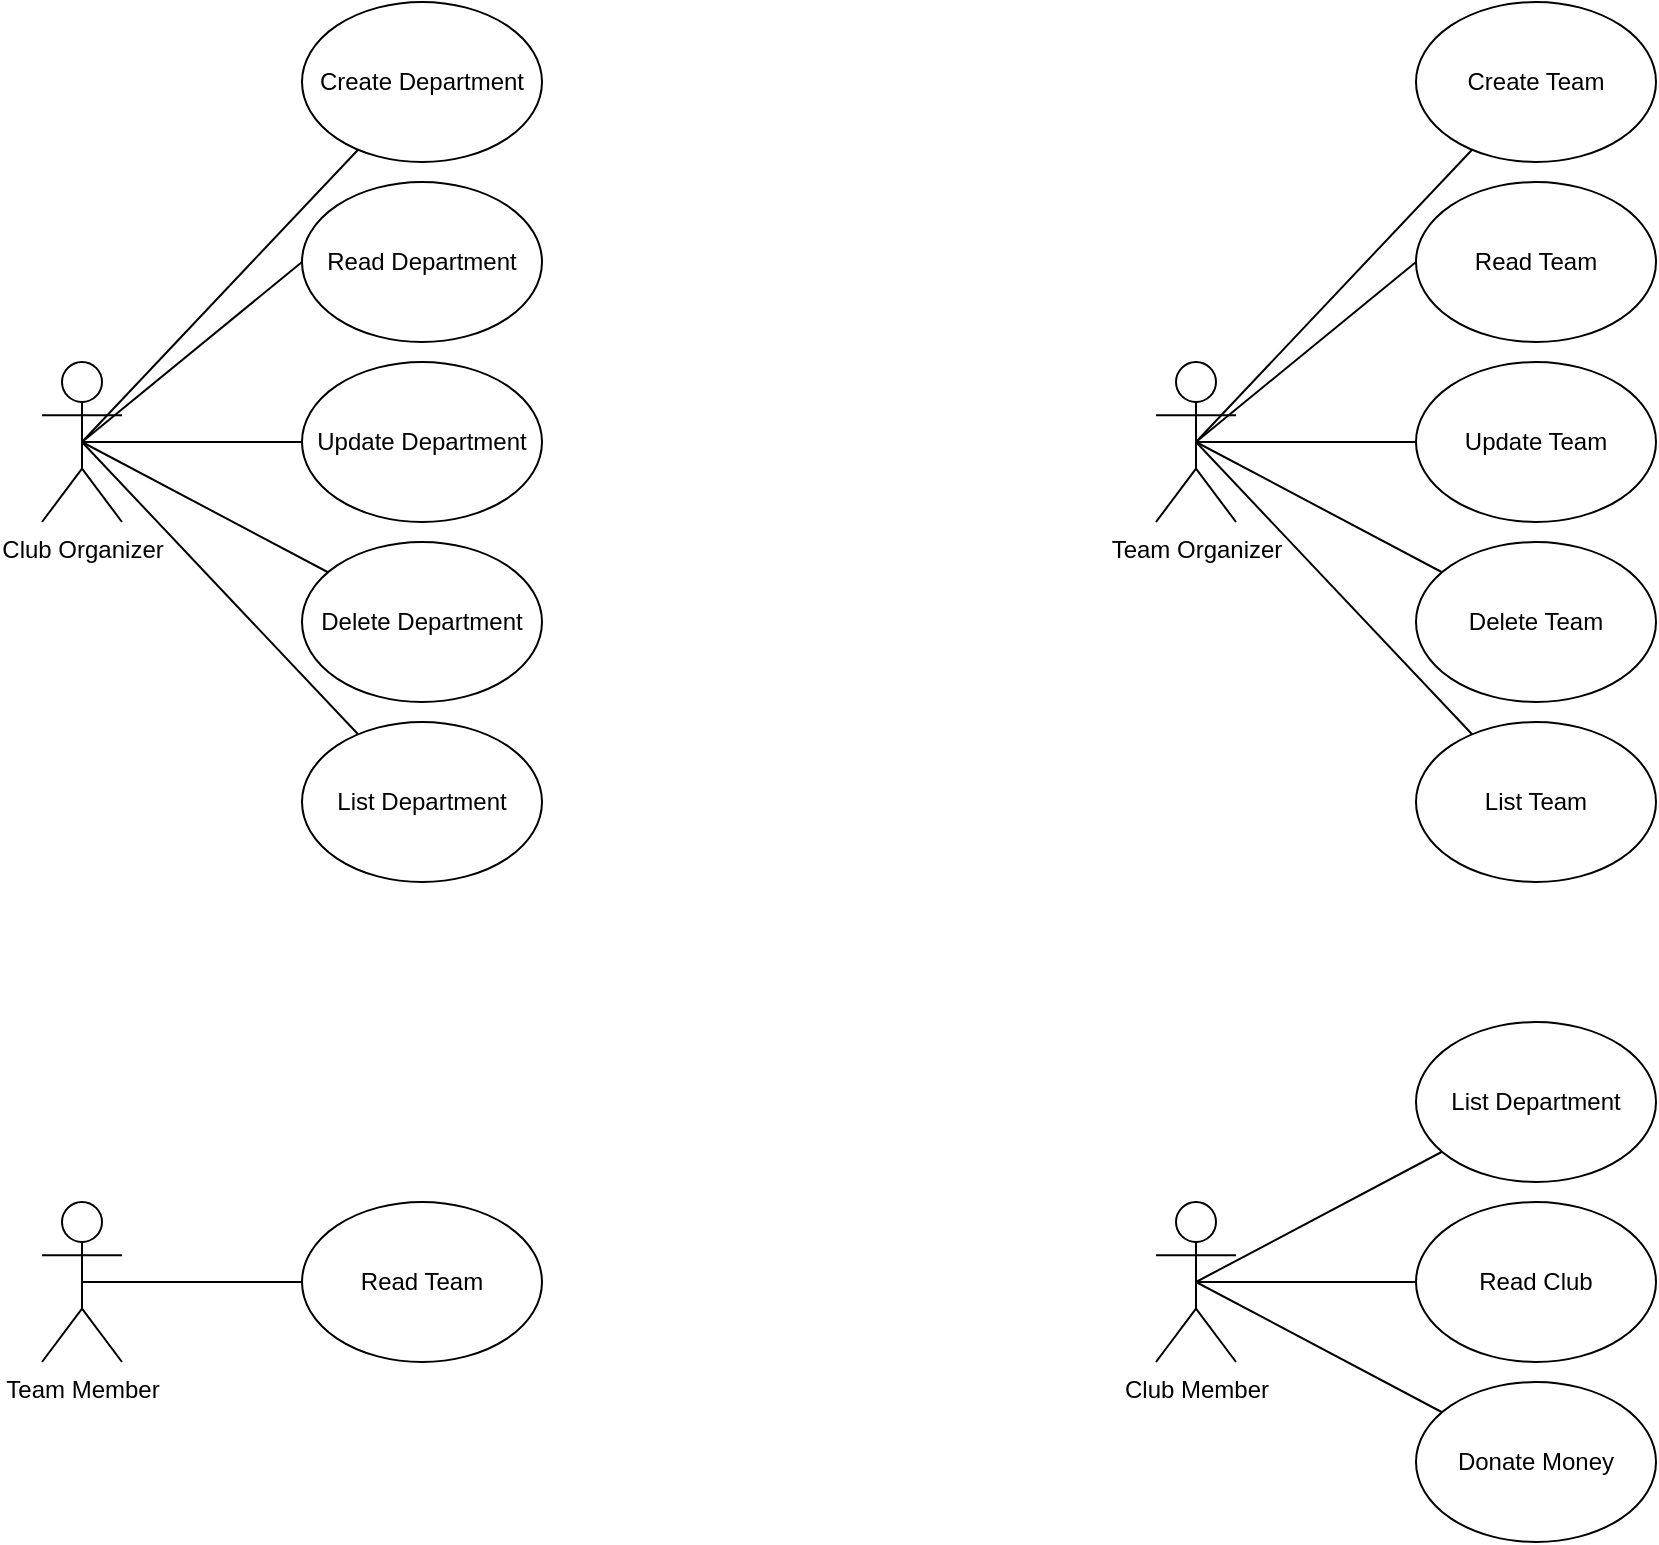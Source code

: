 <mxfile version="14.7.7" type="device"><diagram id="p5UUzyhPHsj4HXZsn-TG" name="Page-1"><mxGraphModel dx="895" dy="739" grid="1" gridSize="10" guides="1" tooltips="1" connect="1" arrows="1" fold="1" page="1" pageScale="1" pageWidth="827" pageHeight="1169" math="0" shadow="0"><root><mxCell id="0"/><mxCell id="1" parent="0"/><mxCell id="9v6svEEhEWFP7TPKSjcC-7" style="orthogonalLoop=1;jettySize=auto;html=1;rounded=0;endArrow=none;endFill=0;" edge="1" parent="1" target="9v6svEEhEWFP7TPKSjcC-2"><mxGeometry relative="1" as="geometry"><mxPoint x="40" y="220" as="sourcePoint"/></mxGeometry></mxCell><mxCell id="9v6svEEhEWFP7TPKSjcC-8" style="edgeStyle=none;rounded=0;orthogonalLoop=1;jettySize=auto;html=1;entryX=0;entryY=0.5;entryDx=0;entryDy=0;endArrow=none;endFill=0;exitX=0.5;exitY=0.5;exitDx=0;exitDy=0;exitPerimeter=0;" edge="1" parent="1" source="9v6svEEhEWFP7TPKSjcC-1" target="9v6svEEhEWFP7TPKSjcC-3"><mxGeometry relative="1" as="geometry"><mxPoint x="60" y="170" as="sourcePoint"/></mxGeometry></mxCell><mxCell id="9v6svEEhEWFP7TPKSjcC-9" style="edgeStyle=none;rounded=0;orthogonalLoop=1;jettySize=auto;html=1;entryX=0;entryY=0.5;entryDx=0;entryDy=0;endArrow=none;endFill=0;exitX=0.5;exitY=0.5;exitDx=0;exitDy=0;exitPerimeter=0;" edge="1" parent="1" source="9v6svEEhEWFP7TPKSjcC-1" target="9v6svEEhEWFP7TPKSjcC-4"><mxGeometry relative="1" as="geometry"/></mxCell><mxCell id="9v6svEEhEWFP7TPKSjcC-1" value="Club Organizer" style="shape=umlActor;verticalLabelPosition=bottom;verticalAlign=top;html=1;outlineConnect=0;" vertex="1" parent="1"><mxGeometry x="20" y="180" width="40" height="80" as="geometry"/></mxCell><mxCell id="9v6svEEhEWFP7TPKSjcC-2" value="Create Department" style="ellipse;whiteSpace=wrap;html=1;" vertex="1" parent="1"><mxGeometry x="150" width="120" height="80" as="geometry"/></mxCell><mxCell id="9v6svEEhEWFP7TPKSjcC-3" value="Read Department" style="ellipse;whiteSpace=wrap;html=1;" vertex="1" parent="1"><mxGeometry x="150" y="90" width="120" height="80" as="geometry"/></mxCell><mxCell id="9v6svEEhEWFP7TPKSjcC-4" value="Update Department" style="ellipse;whiteSpace=wrap;html=1;" vertex="1" parent="1"><mxGeometry x="150" y="180" width="120" height="80" as="geometry"/></mxCell><mxCell id="9v6svEEhEWFP7TPKSjcC-10" style="edgeStyle=none;rounded=0;orthogonalLoop=1;jettySize=auto;html=1;endArrow=none;endFill=0;entryX=0.5;entryY=0.5;entryDx=0;entryDy=0;entryPerimeter=0;" edge="1" parent="1" source="9v6svEEhEWFP7TPKSjcC-5" target="9v6svEEhEWFP7TPKSjcC-1"><mxGeometry relative="1" as="geometry"><mxPoint x="60" y="170" as="targetPoint"/></mxGeometry></mxCell><mxCell id="9v6svEEhEWFP7TPKSjcC-5" value="Delete Department" style="ellipse;whiteSpace=wrap;html=1;" vertex="1" parent="1"><mxGeometry x="150" y="270" width="120" height="80" as="geometry"/></mxCell><mxCell id="9v6svEEhEWFP7TPKSjcC-11" style="edgeStyle=none;rounded=0;orthogonalLoop=1;jettySize=auto;html=1;endArrow=none;endFill=0;entryX=0.5;entryY=0.5;entryDx=0;entryDy=0;entryPerimeter=0;" edge="1" parent="1" source="9v6svEEhEWFP7TPKSjcC-6" target="9v6svEEhEWFP7TPKSjcC-1"><mxGeometry relative="1" as="geometry"><mxPoint x="60" y="170" as="targetPoint"/></mxGeometry></mxCell><mxCell id="9v6svEEhEWFP7TPKSjcC-6" value="List Department" style="ellipse;whiteSpace=wrap;html=1;" vertex="1" parent="1"><mxGeometry x="150" y="360" width="120" height="80" as="geometry"/></mxCell><mxCell id="9v6svEEhEWFP7TPKSjcC-12" style="orthogonalLoop=1;jettySize=auto;html=1;rounded=0;endArrow=none;endFill=0;" edge="1" parent="1" target="9v6svEEhEWFP7TPKSjcC-16"><mxGeometry relative="1" as="geometry"><mxPoint x="597" y="220" as="sourcePoint"/></mxGeometry></mxCell><mxCell id="9v6svEEhEWFP7TPKSjcC-13" style="edgeStyle=none;rounded=0;orthogonalLoop=1;jettySize=auto;html=1;entryX=0;entryY=0.5;entryDx=0;entryDy=0;endArrow=none;endFill=0;exitX=0.5;exitY=0.5;exitDx=0;exitDy=0;exitPerimeter=0;" edge="1" parent="1" source="9v6svEEhEWFP7TPKSjcC-15" target="9v6svEEhEWFP7TPKSjcC-17"><mxGeometry relative="1" as="geometry"><mxPoint x="617" y="170" as="sourcePoint"/></mxGeometry></mxCell><mxCell id="9v6svEEhEWFP7TPKSjcC-14" style="edgeStyle=none;rounded=0;orthogonalLoop=1;jettySize=auto;html=1;entryX=0;entryY=0.5;entryDx=0;entryDy=0;endArrow=none;endFill=0;exitX=0.5;exitY=0.5;exitDx=0;exitDy=0;exitPerimeter=0;" edge="1" parent="1" source="9v6svEEhEWFP7TPKSjcC-15" target="9v6svEEhEWFP7TPKSjcC-18"><mxGeometry relative="1" as="geometry"/></mxCell><mxCell id="9v6svEEhEWFP7TPKSjcC-15" value="Team Organizer" style="shape=umlActor;verticalLabelPosition=bottom;verticalAlign=top;html=1;outlineConnect=0;" vertex="1" parent="1"><mxGeometry x="577" y="180" width="40" height="80" as="geometry"/></mxCell><mxCell id="9v6svEEhEWFP7TPKSjcC-16" value="Create Team" style="ellipse;whiteSpace=wrap;html=1;" vertex="1" parent="1"><mxGeometry x="707" width="120" height="80" as="geometry"/></mxCell><mxCell id="9v6svEEhEWFP7TPKSjcC-17" value="Read Team" style="ellipse;whiteSpace=wrap;html=1;" vertex="1" parent="1"><mxGeometry x="707" y="90" width="120" height="80" as="geometry"/></mxCell><mxCell id="9v6svEEhEWFP7TPKSjcC-18" value="Update Team" style="ellipse;whiteSpace=wrap;html=1;" vertex="1" parent="1"><mxGeometry x="707" y="180" width="120" height="80" as="geometry"/></mxCell><mxCell id="9v6svEEhEWFP7TPKSjcC-19" style="edgeStyle=none;rounded=0;orthogonalLoop=1;jettySize=auto;html=1;endArrow=none;endFill=0;entryX=0.5;entryY=0.5;entryDx=0;entryDy=0;entryPerimeter=0;" edge="1" parent="1" source="9v6svEEhEWFP7TPKSjcC-20" target="9v6svEEhEWFP7TPKSjcC-15"><mxGeometry relative="1" as="geometry"><mxPoint x="617" y="170" as="targetPoint"/></mxGeometry></mxCell><mxCell id="9v6svEEhEWFP7TPKSjcC-20" value="Delete Team" style="ellipse;whiteSpace=wrap;html=1;" vertex="1" parent="1"><mxGeometry x="707" y="270" width="120" height="80" as="geometry"/></mxCell><mxCell id="9v6svEEhEWFP7TPKSjcC-21" style="edgeStyle=none;rounded=0;orthogonalLoop=1;jettySize=auto;html=1;endArrow=none;endFill=0;entryX=0.5;entryY=0.5;entryDx=0;entryDy=0;entryPerimeter=0;" edge="1" parent="1" source="9v6svEEhEWFP7TPKSjcC-22" target="9v6svEEhEWFP7TPKSjcC-15"><mxGeometry relative="1" as="geometry"><mxPoint x="617" y="170" as="targetPoint"/></mxGeometry></mxCell><mxCell id="9v6svEEhEWFP7TPKSjcC-22" value="List Team" style="ellipse;whiteSpace=wrap;html=1;" vertex="1" parent="1"><mxGeometry x="707" y="360" width="120" height="80" as="geometry"/></mxCell><mxCell id="9v6svEEhEWFP7TPKSjcC-23" value="Team Member" style="shape=umlActor;verticalLabelPosition=bottom;verticalAlign=top;html=1;outlineConnect=0;" vertex="1" parent="1"><mxGeometry x="20" y="600" width="40" height="80" as="geometry"/></mxCell><mxCell id="9v6svEEhEWFP7TPKSjcC-25" style="edgeStyle=none;rounded=0;orthogonalLoop=1;jettySize=auto;html=1;entryX=0.5;entryY=0.5;entryDx=0;entryDy=0;entryPerimeter=0;endArrow=none;endFill=0;" edge="1" parent="1" source="9v6svEEhEWFP7TPKSjcC-24" target="9v6svEEhEWFP7TPKSjcC-23"><mxGeometry relative="1" as="geometry"/></mxCell><mxCell id="9v6svEEhEWFP7TPKSjcC-24" value="Read Team" style="ellipse;whiteSpace=wrap;html=1;" vertex="1" parent="1"><mxGeometry x="150" y="600" width="120" height="80" as="geometry"/></mxCell><mxCell id="9v6svEEhEWFP7TPKSjcC-26" value="Club Member" style="shape=umlActor;verticalLabelPosition=bottom;verticalAlign=top;html=1;outlineConnect=0;" vertex="1" parent="1"><mxGeometry x="577" y="600" width="40" height="80" as="geometry"/></mxCell><mxCell id="9v6svEEhEWFP7TPKSjcC-27" style="edgeStyle=none;rounded=0;orthogonalLoop=1;jettySize=auto;html=1;entryX=0.5;entryY=0.5;entryDx=0;entryDy=0;entryPerimeter=0;endArrow=none;endFill=0;" edge="1" parent="1" source="9v6svEEhEWFP7TPKSjcC-28" target="9v6svEEhEWFP7TPKSjcC-26"><mxGeometry relative="1" as="geometry"/></mxCell><mxCell id="9v6svEEhEWFP7TPKSjcC-28" value="Read Club" style="ellipse;whiteSpace=wrap;html=1;" vertex="1" parent="1"><mxGeometry x="707" y="600" width="120" height="80" as="geometry"/></mxCell><mxCell id="9v6svEEhEWFP7TPKSjcC-30" style="edgeStyle=none;rounded=0;orthogonalLoop=1;jettySize=auto;html=1;entryX=0.5;entryY=0.5;entryDx=0;entryDy=0;entryPerimeter=0;endArrow=none;endFill=0;" edge="1" parent="1" source="9v6svEEhEWFP7TPKSjcC-29" target="9v6svEEhEWFP7TPKSjcC-26"><mxGeometry relative="1" as="geometry"/></mxCell><mxCell id="9v6svEEhEWFP7TPKSjcC-29" value="List Department" style="ellipse;whiteSpace=wrap;html=1;" vertex="1" parent="1"><mxGeometry x="707" y="510" width="120" height="80" as="geometry"/></mxCell><mxCell id="9v6svEEhEWFP7TPKSjcC-32" style="edgeStyle=none;rounded=0;orthogonalLoop=1;jettySize=auto;html=1;entryX=0.5;entryY=0.5;entryDx=0;entryDy=0;entryPerimeter=0;endArrow=none;endFill=0;" edge="1" parent="1" source="9v6svEEhEWFP7TPKSjcC-31" target="9v6svEEhEWFP7TPKSjcC-26"><mxGeometry relative="1" as="geometry"/></mxCell><mxCell id="9v6svEEhEWFP7TPKSjcC-31" value="Donate Money" style="ellipse;whiteSpace=wrap;html=1;" vertex="1" parent="1"><mxGeometry x="707" y="690" width="120" height="80" as="geometry"/></mxCell></root></mxGraphModel></diagram></mxfile>